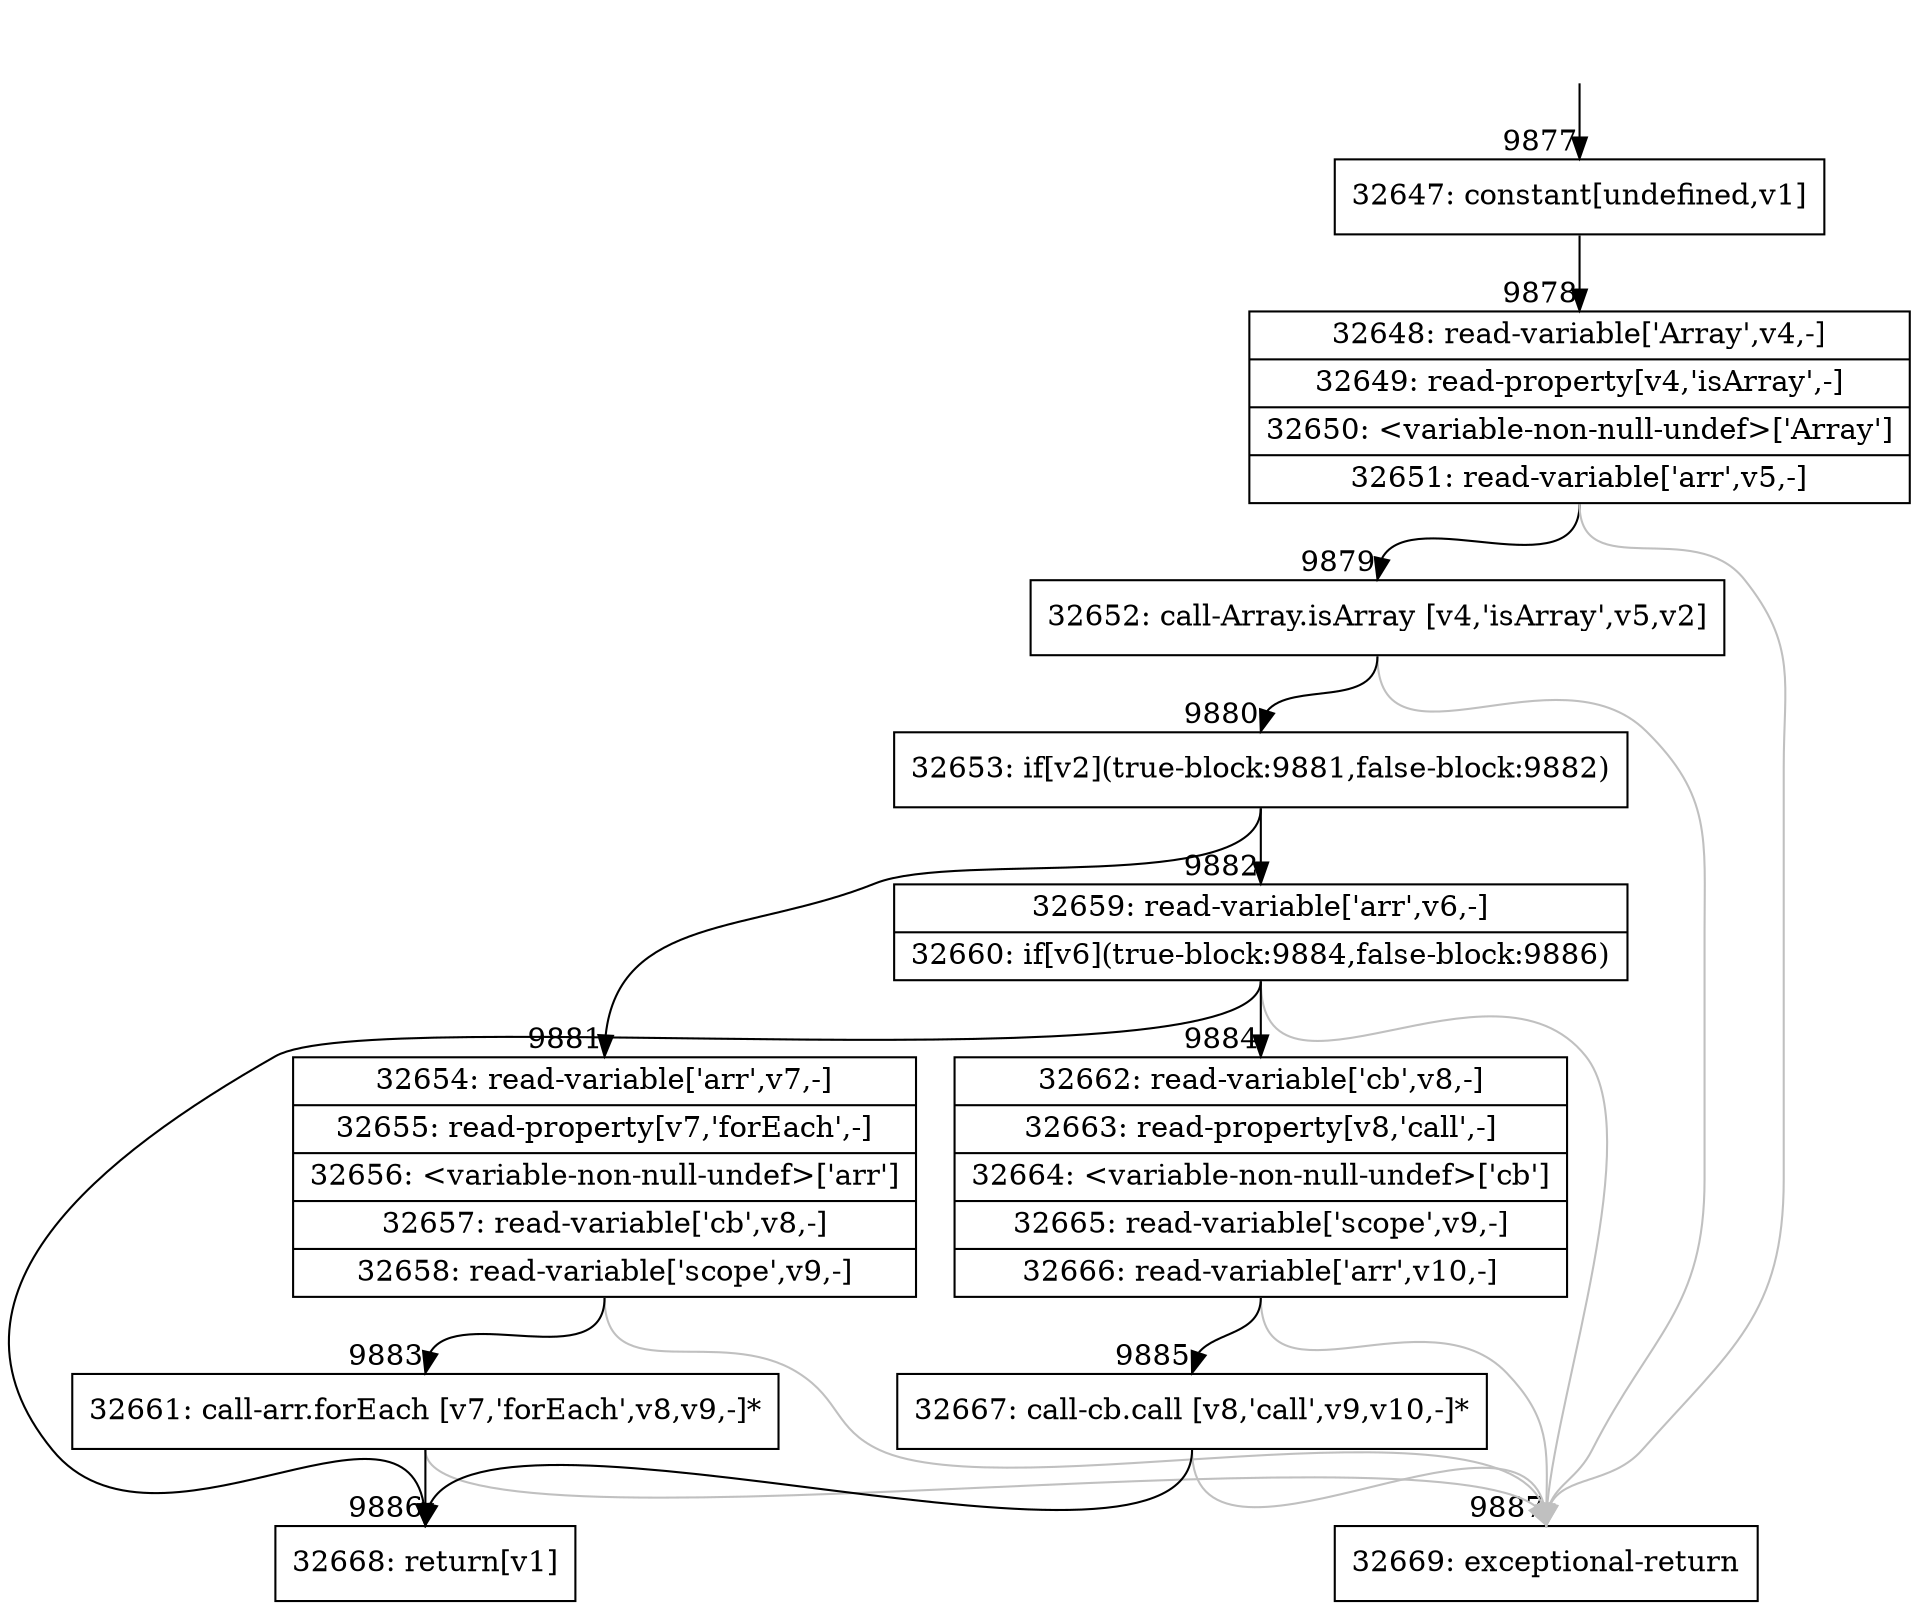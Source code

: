 digraph {
rankdir="TD"
BB_entry735[shape=none,label=""];
BB_entry735 -> BB9877 [tailport=s, headport=n, headlabel="    9877"]
BB9877 [shape=record label="{32647: constant[undefined,v1]}" ] 
BB9877 -> BB9878 [tailport=s, headport=n, headlabel="      9878"]
BB9878 [shape=record label="{32648: read-variable['Array',v4,-]|32649: read-property[v4,'isArray',-]|32650: \<variable-non-null-undef\>['Array']|32651: read-variable['arr',v5,-]}" ] 
BB9878 -> BB9879 [tailport=s, headport=n, headlabel="      9879"]
BB9878 -> BB9887 [tailport=s, headport=n, color=gray, headlabel="      9887"]
BB9879 [shape=record label="{32652: call-Array.isArray [v4,'isArray',v5,v2]}" ] 
BB9879 -> BB9880 [tailport=s, headport=n, headlabel="      9880"]
BB9879 -> BB9887 [tailport=s, headport=n, color=gray]
BB9880 [shape=record label="{32653: if[v2](true-block:9881,false-block:9882)}" ] 
BB9880 -> BB9881 [tailport=s, headport=n, headlabel="      9881"]
BB9880 -> BB9882 [tailport=s, headport=n, headlabel="      9882"]
BB9881 [shape=record label="{32654: read-variable['arr',v7,-]|32655: read-property[v7,'forEach',-]|32656: \<variable-non-null-undef\>['arr']|32657: read-variable['cb',v8,-]|32658: read-variable['scope',v9,-]}" ] 
BB9881 -> BB9883 [tailport=s, headport=n, headlabel="      9883"]
BB9881 -> BB9887 [tailport=s, headport=n, color=gray]
BB9882 [shape=record label="{32659: read-variable['arr',v6,-]|32660: if[v6](true-block:9884,false-block:9886)}" ] 
BB9882 -> BB9884 [tailport=s, headport=n, headlabel="      9884"]
BB9882 -> BB9886 [tailport=s, headport=n, headlabel="      9886"]
BB9882 -> BB9887 [tailport=s, headport=n, color=gray]
BB9883 [shape=record label="{32661: call-arr.forEach [v7,'forEach',v8,v9,-]*}" ] 
BB9883 -> BB9886 [tailport=s, headport=n]
BB9883 -> BB9887 [tailport=s, headport=n, color=gray]
BB9884 [shape=record label="{32662: read-variable['cb',v8,-]|32663: read-property[v8,'call',-]|32664: \<variable-non-null-undef\>['cb']|32665: read-variable['scope',v9,-]|32666: read-variable['arr',v10,-]}" ] 
BB9884 -> BB9885 [tailport=s, headport=n, headlabel="      9885"]
BB9884 -> BB9887 [tailport=s, headport=n, color=gray]
BB9885 [shape=record label="{32667: call-cb.call [v8,'call',v9,v10,-]*}" ] 
BB9885 -> BB9886 [tailport=s, headport=n]
BB9885 -> BB9887 [tailport=s, headport=n, color=gray]
BB9886 [shape=record label="{32668: return[v1]}" ] 
BB9887 [shape=record label="{32669: exceptional-return}" ] 
//#$~ 17564
}
